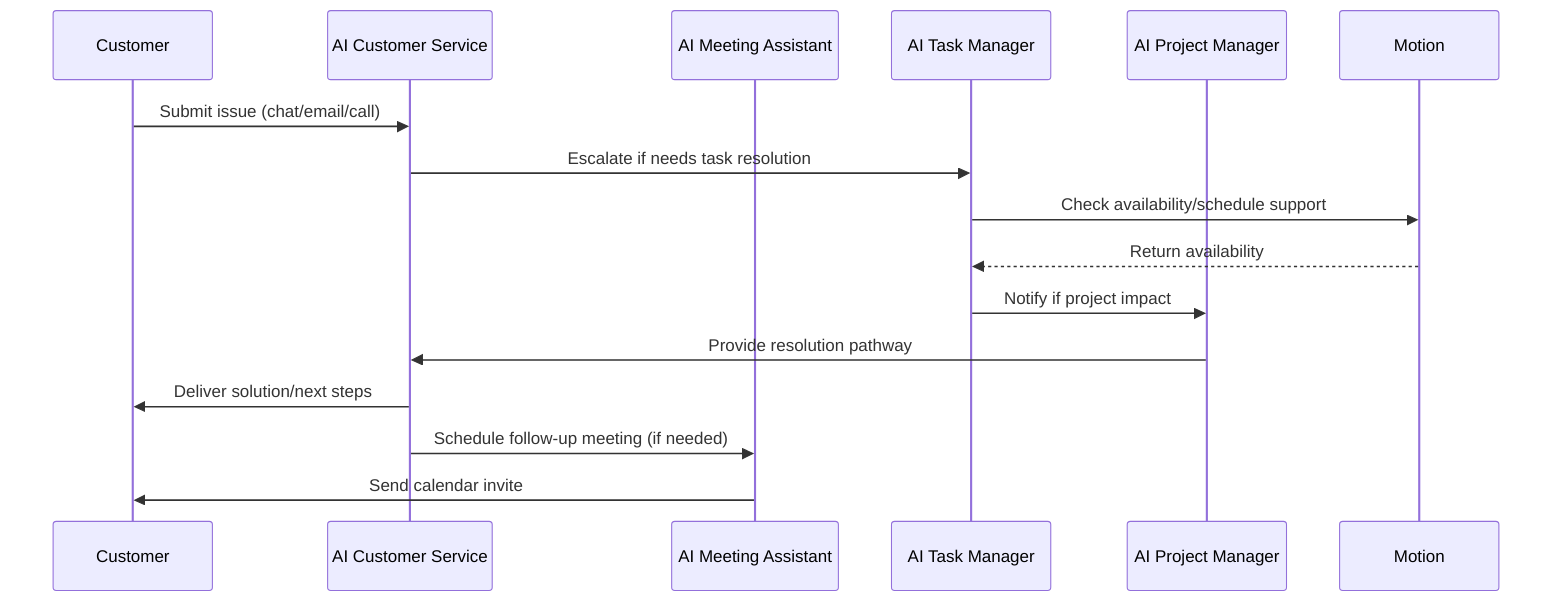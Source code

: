sequenceDiagram
    participant Customer
    participant CS as AI Customer Service
    participant MEET as AI Meeting Assistant
    participant TM as AI Task Manager
    participant PM as AI Project Manager
    participant Motion

    Customer->>CS: Submit issue (chat/email/call)
    CS->>TM: Escalate if needs task resolution
    TM->>Motion: Check availability/schedule support
    Motion-->>TM: Return availability
    TM->>PM: Notify if project impact
    PM->>CS: Provide resolution pathway
    CS->>Customer: Deliver solution/next steps
    CS->>MEET: Schedule follow-up meeting (if needed)
    MEET->>Customer: Send calendar invite